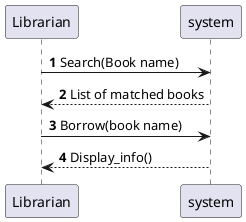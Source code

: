 @startuml
'https://plantuml.com/sequence-diagram

'Borrow
autonumber
Librarian -> system: Search(Book name)
system--> Librarian : List of matched books
Librarian -> system : Borrow(book name)
system --> Librarian : Display_info()
@enduml